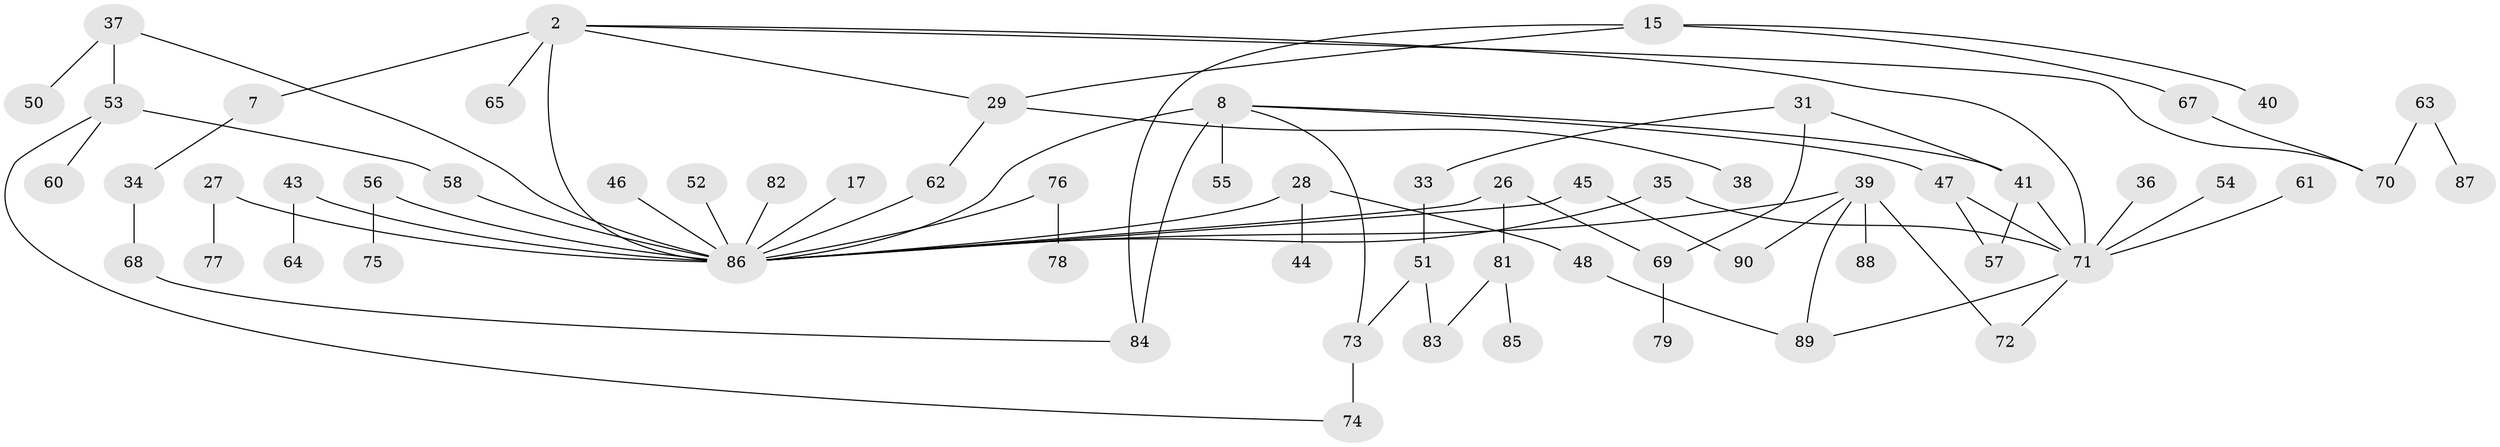 // original degree distribution, {4: 0.06666666666666667, 10: 0.011111111111111112, 5: 0.03333333333333333, 7: 0.022222222222222223, 6: 0.03333333333333333, 2: 0.3111111111111111, 3: 0.23333333333333334, 1: 0.28888888888888886}
// Generated by graph-tools (version 1.1) at 2025/45/03/04/25 21:45:18]
// undirected, 63 vertices, 79 edges
graph export_dot {
graph [start="1"]
  node [color=gray90,style=filled];
  2;
  7;
  8;
  15;
  17;
  26 [super="+13"];
  27;
  28;
  29 [super="+14"];
  31 [super="+21"];
  33;
  34;
  35;
  36;
  37;
  38;
  39;
  40;
  41 [super="+22"];
  43;
  44;
  45;
  46;
  47;
  48;
  50;
  51;
  52;
  53;
  54;
  55;
  56 [super="+30"];
  57;
  58;
  60;
  61;
  62 [super="+59"];
  63;
  64;
  65;
  67;
  68;
  69;
  70 [super="+11+24"];
  71 [super="+42"];
  72;
  73;
  74 [super="+66"];
  75;
  76;
  77;
  78;
  79;
  81;
  82;
  83;
  84 [super="+19"];
  85;
  86 [super="+32+80"];
  87;
  88;
  89;
  90;
  2 -- 7;
  2 -- 65;
  2 -- 71 [weight=2];
  2 -- 70;
  2 -- 29;
  2 -- 86 [weight=4];
  7 -- 34;
  8 -- 55;
  8 -- 73;
  8 -- 84 [weight=2];
  8 -- 47;
  8 -- 41;
  8 -- 86;
  15 -- 40;
  15 -- 67;
  15 -- 84;
  15 -- 29;
  17 -- 86;
  26 -- 81;
  26 -- 69;
  26 -- 86;
  27 -- 77;
  27 -- 86;
  28 -- 44;
  28 -- 48;
  28 -- 86;
  29 -- 38;
  29 -- 62;
  31 -- 33;
  31 -- 69;
  31 -- 41;
  33 -- 51;
  34 -- 68;
  35 -- 71;
  35 -- 86;
  36 -- 71;
  37 -- 50;
  37 -- 53;
  37 -- 86;
  39 -- 72;
  39 -- 88;
  39 -- 90;
  39 -- 89;
  39 -- 86;
  41 -- 57;
  41 -- 71;
  43 -- 64;
  43 -- 86;
  45 -- 90;
  45 -- 86;
  46 -- 86;
  47 -- 57;
  47 -- 71;
  48 -- 89;
  51 -- 83;
  51 -- 73;
  52 -- 86;
  53 -- 60;
  53 -- 58;
  53 -- 74;
  54 -- 71;
  56 -- 75;
  56 -- 86;
  58 -- 86;
  61 -- 71;
  62 -- 86 [weight=2];
  63 -- 87;
  63 -- 70;
  67 -- 70;
  68 -- 84;
  69 -- 79;
  71 -- 72;
  71 -- 89;
  73 -- 74 [weight=2];
  76 -- 78;
  76 -- 86;
  81 -- 85;
  81 -- 83;
  82 -- 86;
}
